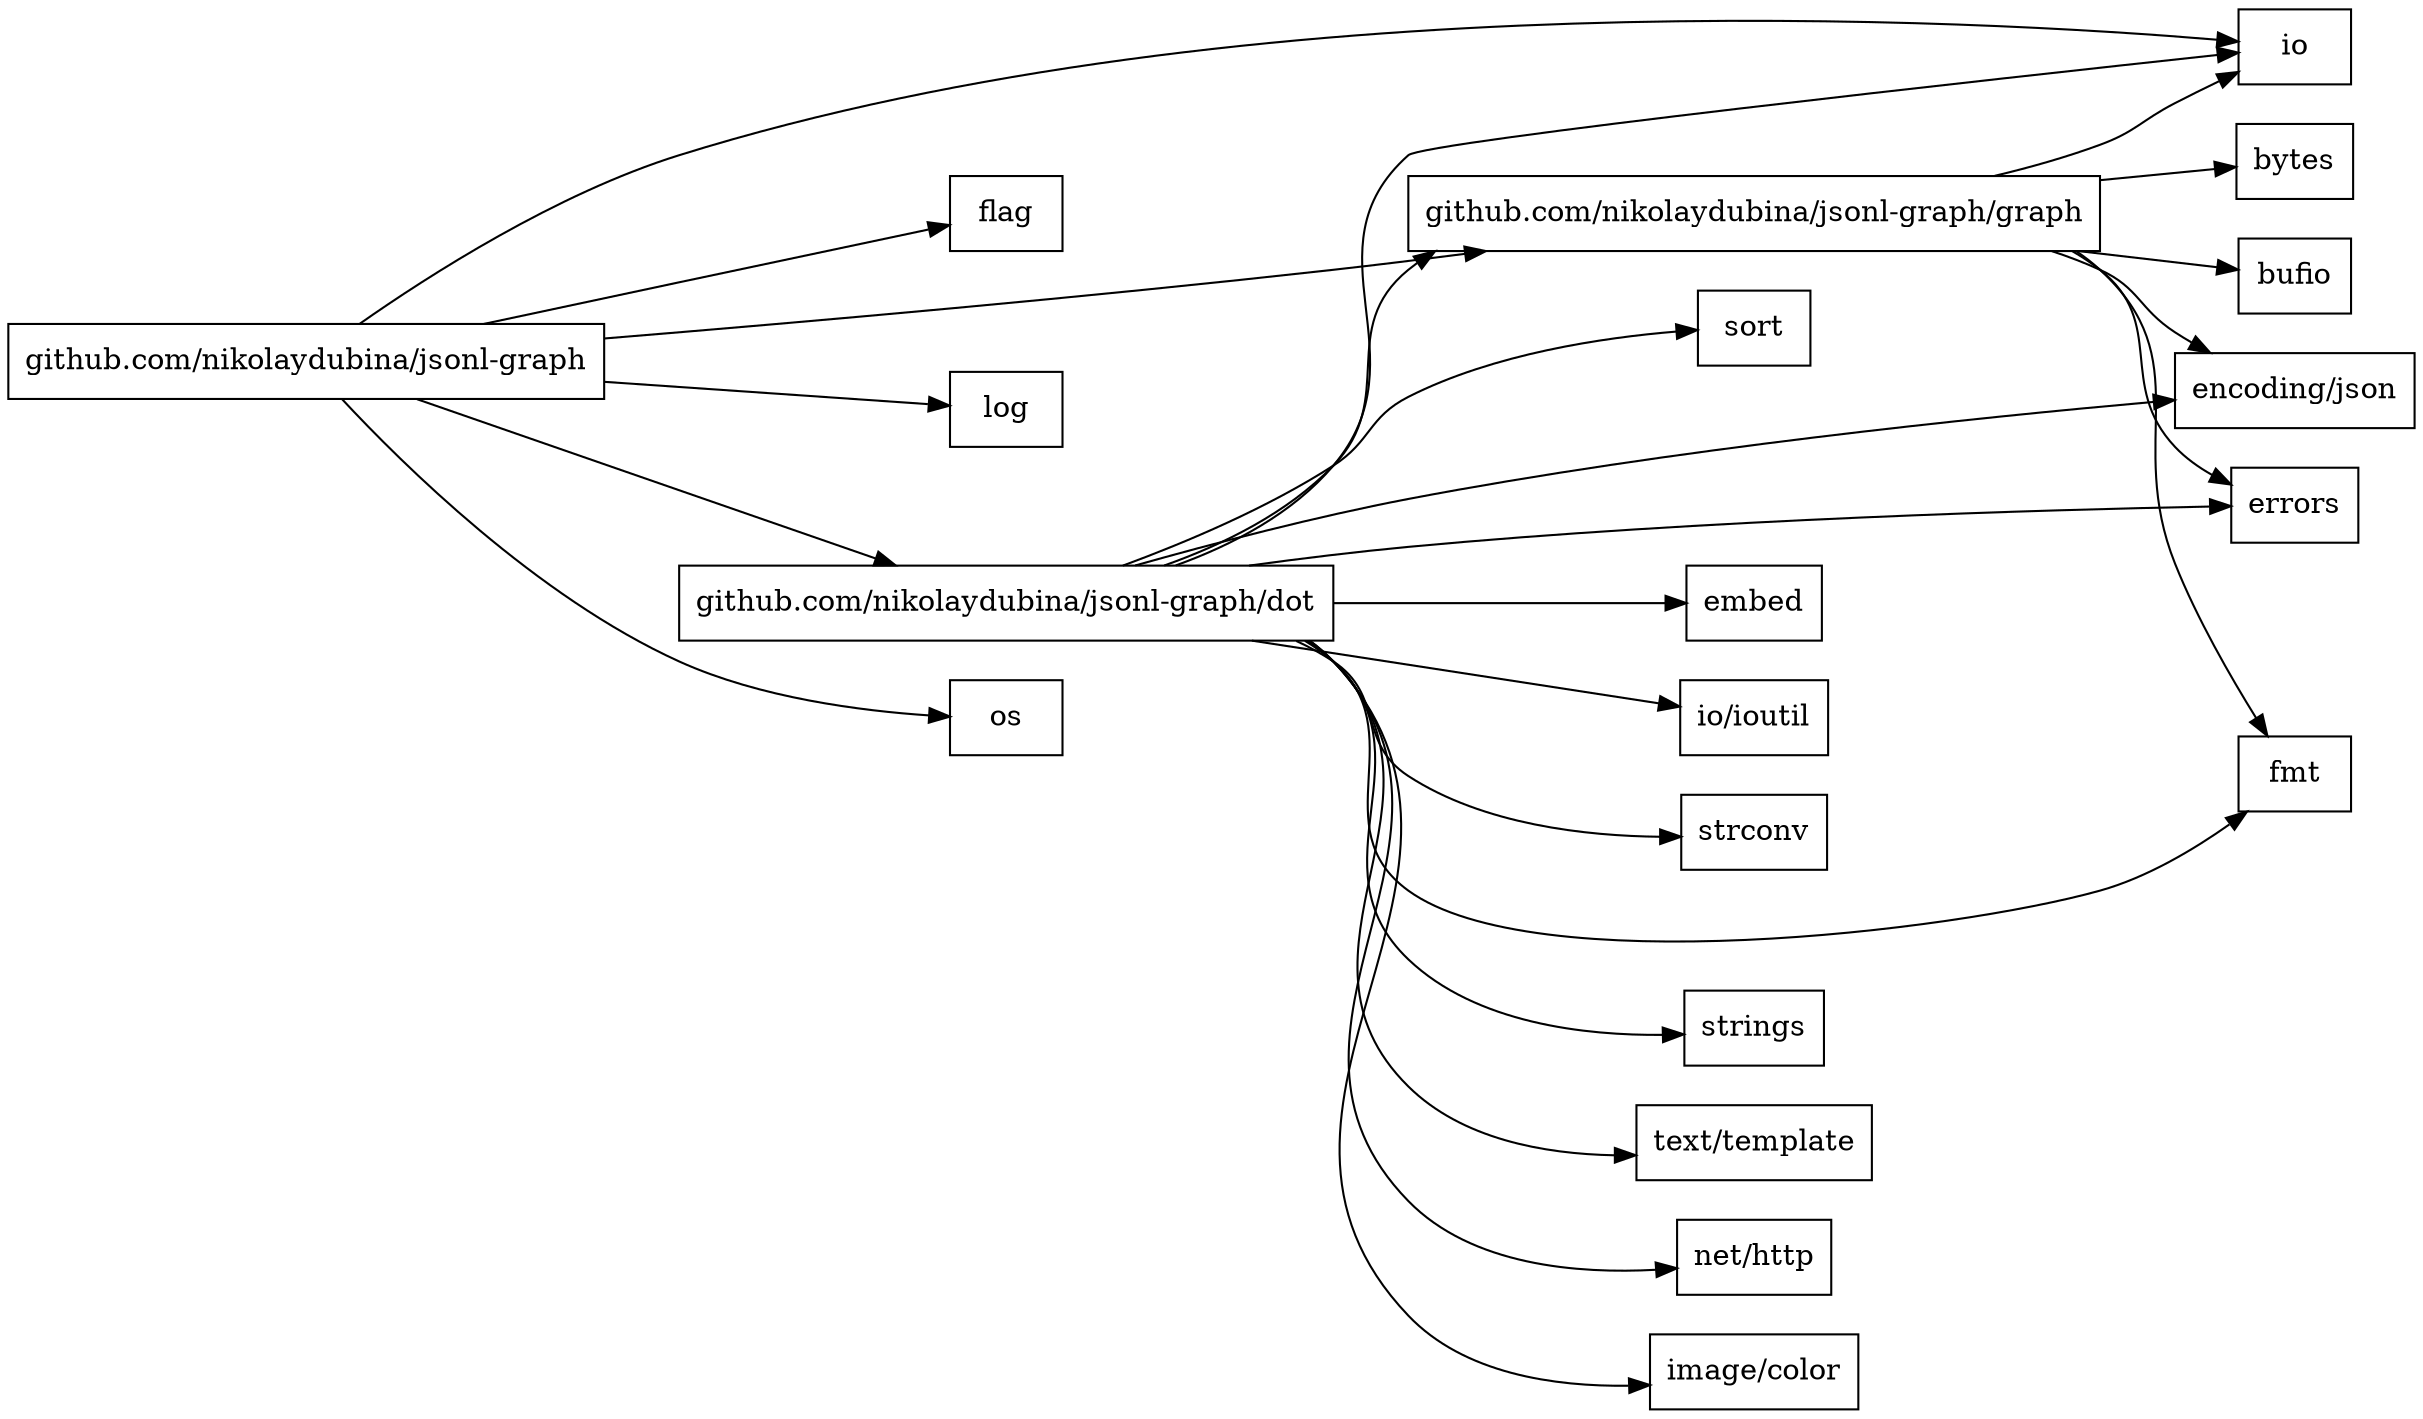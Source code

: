 digraph G {
rankdir=LR
"bytes"
[
shape=record
label="{ bytes }"
]

"fmt"
[
shape=record
label="{ fmt }"
]

"io"
[
shape=record
label="{ io }"
]

"strings"
[
shape=record
label="{ strings }"
]

"github.com/nikolaydubina/jsonl-graph"
[
shape=record
label="{ github.com/nikolaydubina/jsonl-graph }"
]

"flag"
[
shape=record
label="{ flag }"
]

"github.com/nikolaydubina/jsonl-graph/graph"
[
shape=record
label="{ github.com/nikolaydubina/jsonl-graph/graph }"
]

"text/template"
[
shape=record
label="{ text/template }"
]

"net/http"
[
shape=record
label="{ net/http }"
]

"image/color"
[
shape=record
label="{ image/color }"
]

"sort"
[
shape=record
label="{ sort }"
]

"log"
[
shape=record
label="{ log }"
]

"encoding/json"
[
shape=record
label="{ encoding/json }"
]

"errors"
[
shape=record
label="{ errors }"
]

"github.com/nikolaydubina/jsonl-graph/dot"
[
shape=record
label="{ github.com/nikolaydubina/jsonl-graph/dot }"
]

"embed"
[
shape=record
label="{ embed }"
]

"io/ioutil"
[
shape=record
label="{ io/ioutil }"
]

"strconv"
[
shape=record
label="{ strconv }"
]

"os"
[
shape=record
label="{ os }"
]

"bufio"
[
shape=record
label="{ bufio }"
]

"github.com/nikolaydubina/jsonl-graph/dot" -> "github.com/nikolaydubina/jsonl-graph/graph"
"github.com/nikolaydubina/jsonl-graph/dot" -> "io/ioutil"
"github.com/nikolaydubina/jsonl-graph/dot" -> "strconv"
"github.com/nikolaydubina/jsonl-graph/dot" -> "strings"
"github.com/nikolaydubina/jsonl-graph" -> "flag"
"github.com/nikolaydubina/jsonl-graph/graph" -> "bufio"
"github.com/nikolaydubina/jsonl-graph/dot" -> "encoding/json"
"github.com/nikolaydubina/jsonl-graph/dot" -> "errors"
"github.com/nikolaydubina/jsonl-graph/graph" -> "errors"
"github.com/nikolaydubina/jsonl-graph" -> "io"
"github.com/nikolaydubina/jsonl-graph" -> "log"
"github.com/nikolaydubina/jsonl-graph/graph" -> "encoding/json"
"github.com/nikolaydubina/jsonl-graph/dot" -> "fmt"
"github.com/nikolaydubina/jsonl-graph/dot" -> "io"
"github.com/nikolaydubina/jsonl-graph/dot" -> "embed"
"github.com/nikolaydubina/jsonl-graph/dot" -> "image/color"
"github.com/nikolaydubina/jsonl-graph/dot" -> "net/http"
"github.com/nikolaydubina/jsonl-graph/dot" -> "sort"
"github.com/nikolaydubina/jsonl-graph/dot" -> "text/template"
"github.com/nikolaydubina/jsonl-graph/graph" -> "bytes"
"github.com/nikolaydubina/jsonl-graph/graph" -> "fmt"
"github.com/nikolaydubina/jsonl-graph/graph" -> "io"
"github.com/nikolaydubina/jsonl-graph" -> "github.com/nikolaydubina/jsonl-graph/dot"
"github.com/nikolaydubina/jsonl-graph" -> "github.com/nikolaydubina/jsonl-graph/graph"
"github.com/nikolaydubina/jsonl-graph" -> "os"
}
